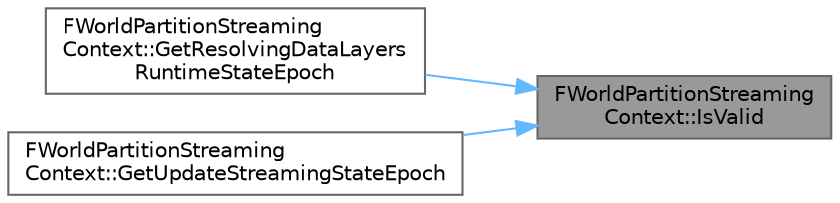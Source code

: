 digraph "FWorldPartitionStreamingContext::IsValid"
{
 // INTERACTIVE_SVG=YES
 // LATEX_PDF_SIZE
  bgcolor="transparent";
  edge [fontname=Helvetica,fontsize=10,labelfontname=Helvetica,labelfontsize=10];
  node [fontname=Helvetica,fontsize=10,shape=box,height=0.2,width=0.4];
  rankdir="RL";
  Node1 [id="Node000001",label="FWorldPartitionStreaming\lContext::IsValid",height=0.2,width=0.4,color="gray40", fillcolor="grey60", style="filled", fontcolor="black",tooltip=" "];
  Node1 -> Node2 [id="edge1_Node000001_Node000002",dir="back",color="steelblue1",style="solid",tooltip=" "];
  Node2 [id="Node000002",label="FWorldPartitionStreaming\lContext::GetResolvingDataLayers\lRuntimeStateEpoch",height=0.2,width=0.4,color="grey40", fillcolor="white", style="filled",URL="$d8/d43/structFWorldPartitionStreamingContext.html#a5206966dc83487ca946b17f391780233",tooltip=" "];
  Node1 -> Node3 [id="edge2_Node000001_Node000003",dir="back",color="steelblue1",style="solid",tooltip=" "];
  Node3 [id="Node000003",label="FWorldPartitionStreaming\lContext::GetUpdateStreamingStateEpoch",height=0.2,width=0.4,color="grey40", fillcolor="white", style="filled",URL="$d8/d43/structFWorldPartitionStreamingContext.html#a0c53f0e9c6f5e1de587666d01d047756",tooltip=" "];
}
